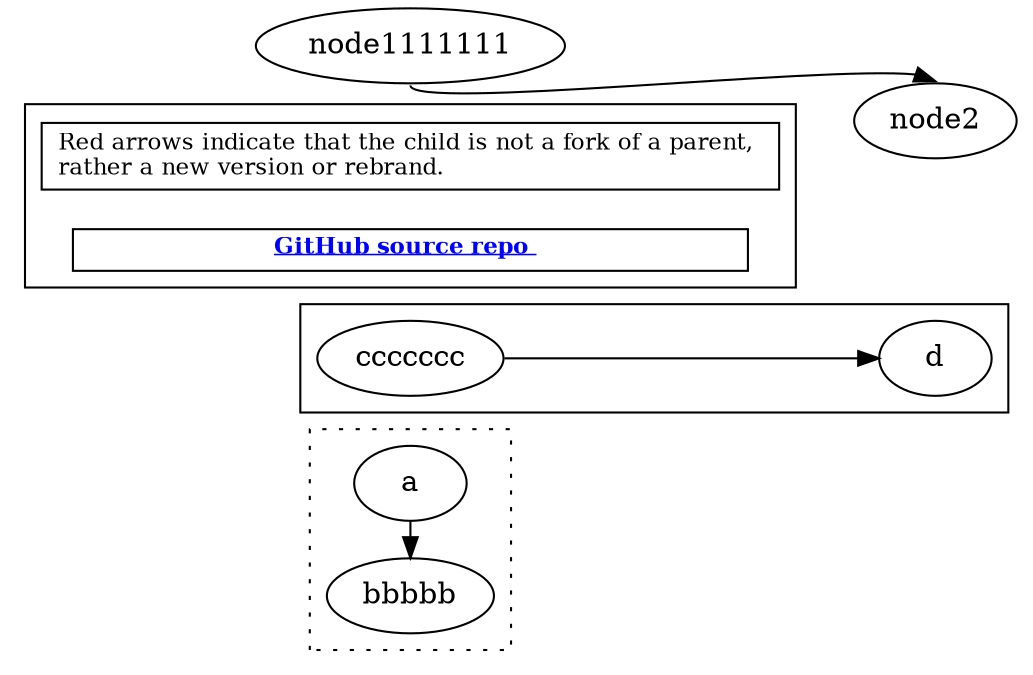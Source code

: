 digraph G {
	//rankdir="TB"
	rankdir = "LR"

	subgraph cluster_0{
		rankdir = "LR"
		style   = "dotted"
		edge [constraint = false]
		a->bbbbb
	}
	subgraph cluster_1{
		rankdir = "LR";
		ccccccc->d;
	}

	// https://stackoverflow.com/a/2112178
    subgraph cluster_2
    {
		rankdir   = "LR";
		labeljust = "l";
		node [shape=record, height=.08, fontsize=11, width=4.5, constraint=false, style=solid]
		elk [label="Red arrows indicate that the child is not a fork of a parent, \l
		rather a new version or rebrand.\l",]
		buffalo [label = <<b><u><font color="blue" style="font-weight: bold; text-align: left; align: left;">GitHub source repo </font></u></b> >, shape = rectangle, URL = "https://github.com/CthulhuOnIce/SS13-Codebases"]
		//elk:s -> buffalo:n [style="invis", weight=999]
	}
	
	node1111111: s -> node2: n [splines="ortho"]

}
